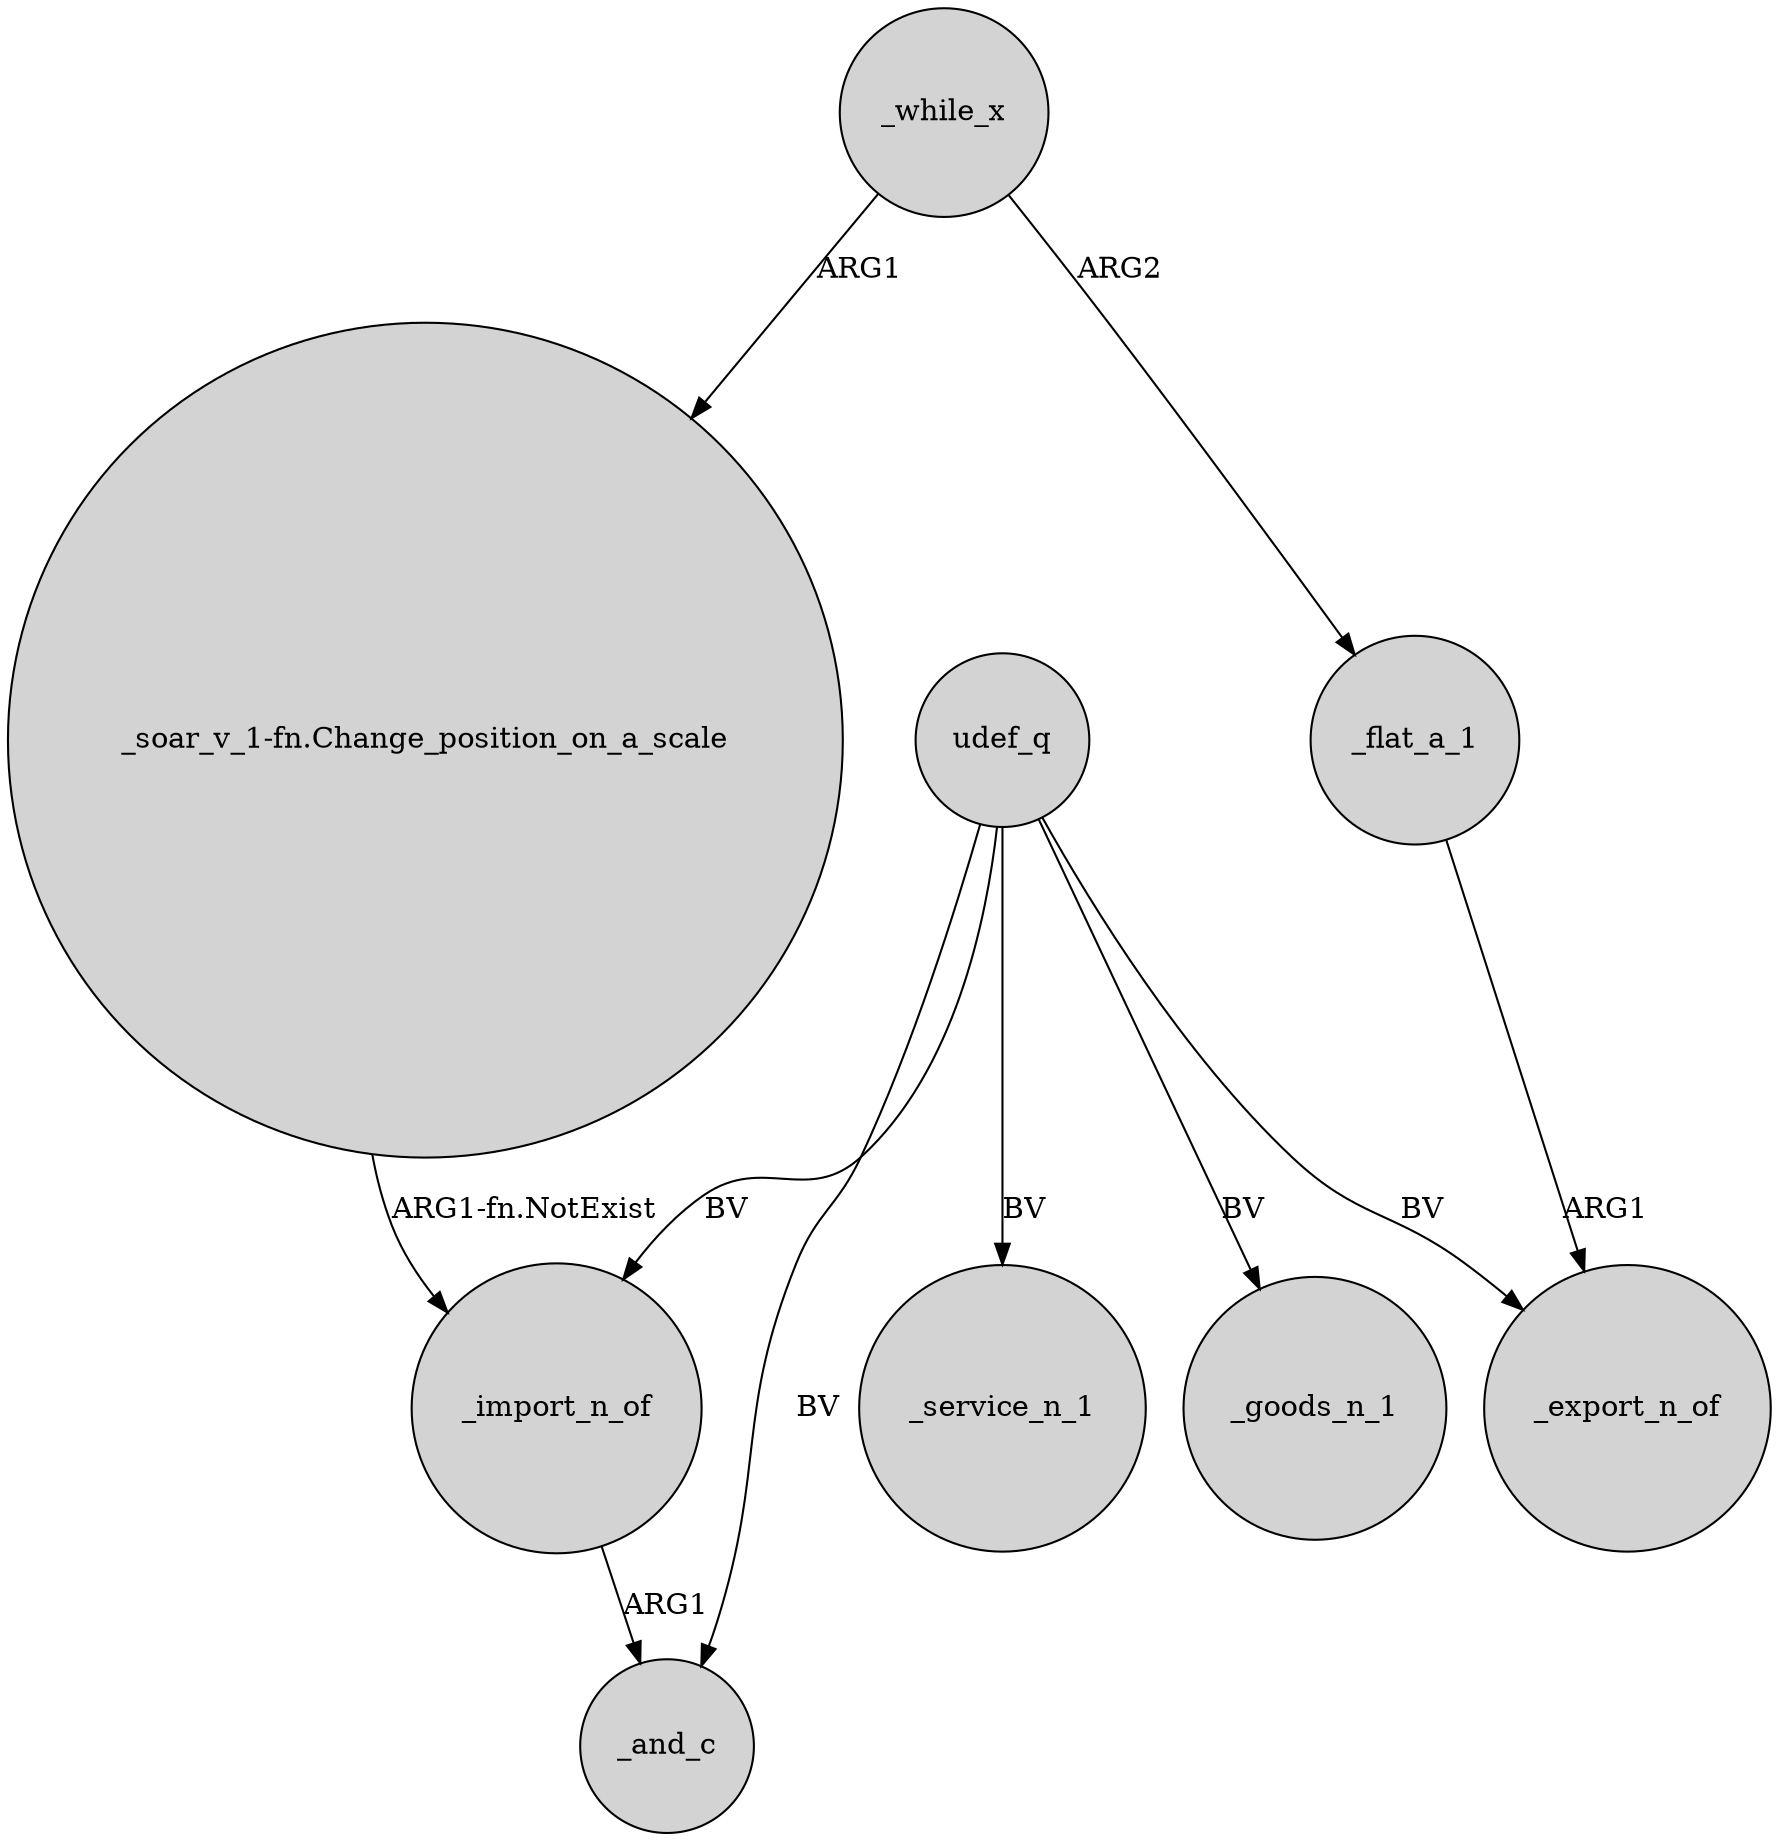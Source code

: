 digraph {
	node [shape=circle style=filled]
	_import_n_of -> _and_c [label=ARG1]
	udef_q -> _service_n_1 [label=BV]
	udef_q -> _goods_n_1 [label=BV]
	_while_x -> "_soar_v_1-fn.Change_position_on_a_scale" [label=ARG1]
	_flat_a_1 -> _export_n_of [label=ARG1]
	udef_q -> _and_c [label=BV]
	"_soar_v_1-fn.Change_position_on_a_scale" -> _import_n_of [label="ARG1-fn.NotExist"]
	udef_q -> _export_n_of [label=BV]
	udef_q -> _import_n_of [label=BV]
	_while_x -> _flat_a_1 [label=ARG2]
}
